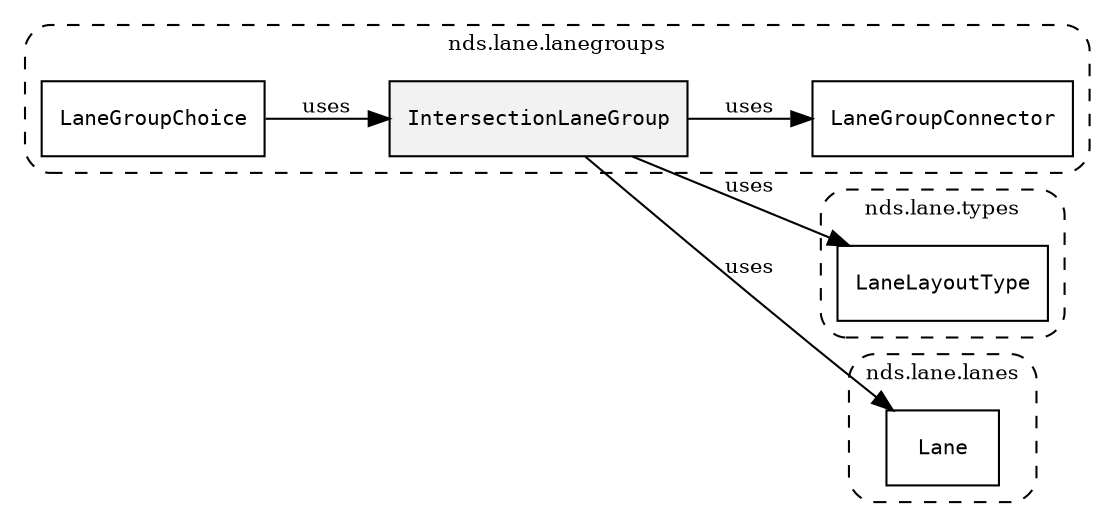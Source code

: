/**
 * This dot file creates symbol collaboration diagram for IntersectionLaneGroup.
 */
digraph ZSERIO
{
    node [shape=box, fontsize=10];
    rankdir="LR";
    fontsize=10;
    tooltip="IntersectionLaneGroup collaboration diagram";

    subgraph "cluster_nds.lane.lanegroups"
    {
        style="dashed, rounded";
        label="nds.lane.lanegroups";
        tooltip="Package nds.lane.lanegroups";
        href="../../../content/packages/nds.lane.lanegroups.html#Package-nds-lane-lanegroups";
        target="_parent";

        "IntersectionLaneGroup" [style="filled", fillcolor="#0000000D", target="_parent", label=<<font face="monospace"><table align="center" border="0" cellspacing="0" cellpadding="0"><tr><td href="../../../content/packages/nds.lane.lanegroups.html#Structure-IntersectionLaneGroup" title="Structure defined in nds.lane.lanegroups">IntersectionLaneGroup</td></tr></table></font>>];
        "LaneGroupConnector" [target="_parent", label=<<font face="monospace"><table align="center" border="0" cellspacing="0" cellpadding="0"><tr><td href="../../../content/packages/nds.lane.lanegroups.html#Structure-LaneGroupConnector" title="Structure defined in nds.lane.lanegroups">LaneGroupConnector</td></tr></table></font>>];
        "LaneGroupChoice" [target="_parent", label=<<font face="monospace"><table align="center" border="0" cellspacing="0" cellpadding="0"><tr><td href="../../../content/packages/nds.lane.lanegroups.html#Choice-LaneGroupChoice" title="Choice defined in nds.lane.lanegroups">LaneGroupChoice</td></tr></table></font>>];
    }

    subgraph "cluster_nds.lane.types"
    {
        style="dashed, rounded";
        label="nds.lane.types";
        tooltip="Package nds.lane.types";
        href="../../../content/packages/nds.lane.types.html#Package-nds-lane-types";
        target="_parent";

        "LaneLayoutType" [target="_parent", label=<<font face="monospace"><table align="center" border="0" cellspacing="0" cellpadding="0"><tr><td href="../../../content/packages/nds.lane.types.html#Enum-LaneLayoutType" title="Enum defined in nds.lane.types">LaneLayoutType</td></tr></table></font>>];
    }

    subgraph "cluster_nds.lane.lanes"
    {
        style="dashed, rounded";
        label="nds.lane.lanes";
        tooltip="Package nds.lane.lanes";
        href="../../../content/packages/nds.lane.lanes.html#Package-nds-lane-lanes";
        target="_parent";

        "Lane" [target="_parent", label=<<font face="monospace"><table align="center" border="0" cellspacing="0" cellpadding="0"><tr><td href="../../../content/packages/nds.lane.lanes.html#Structure-Lane" title="Structure defined in nds.lane.lanes">Lane</td></tr></table></font>>];
    }

    "IntersectionLaneGroup" -> "LaneGroupConnector" [label="uses", fontsize=10];
    "IntersectionLaneGroup" -> "LaneLayoutType" [label="uses", fontsize=10];
    "IntersectionLaneGroup" -> "Lane" [label="uses", fontsize=10];
    "LaneGroupChoice" -> "IntersectionLaneGroup" [label="uses", fontsize=10];
}
